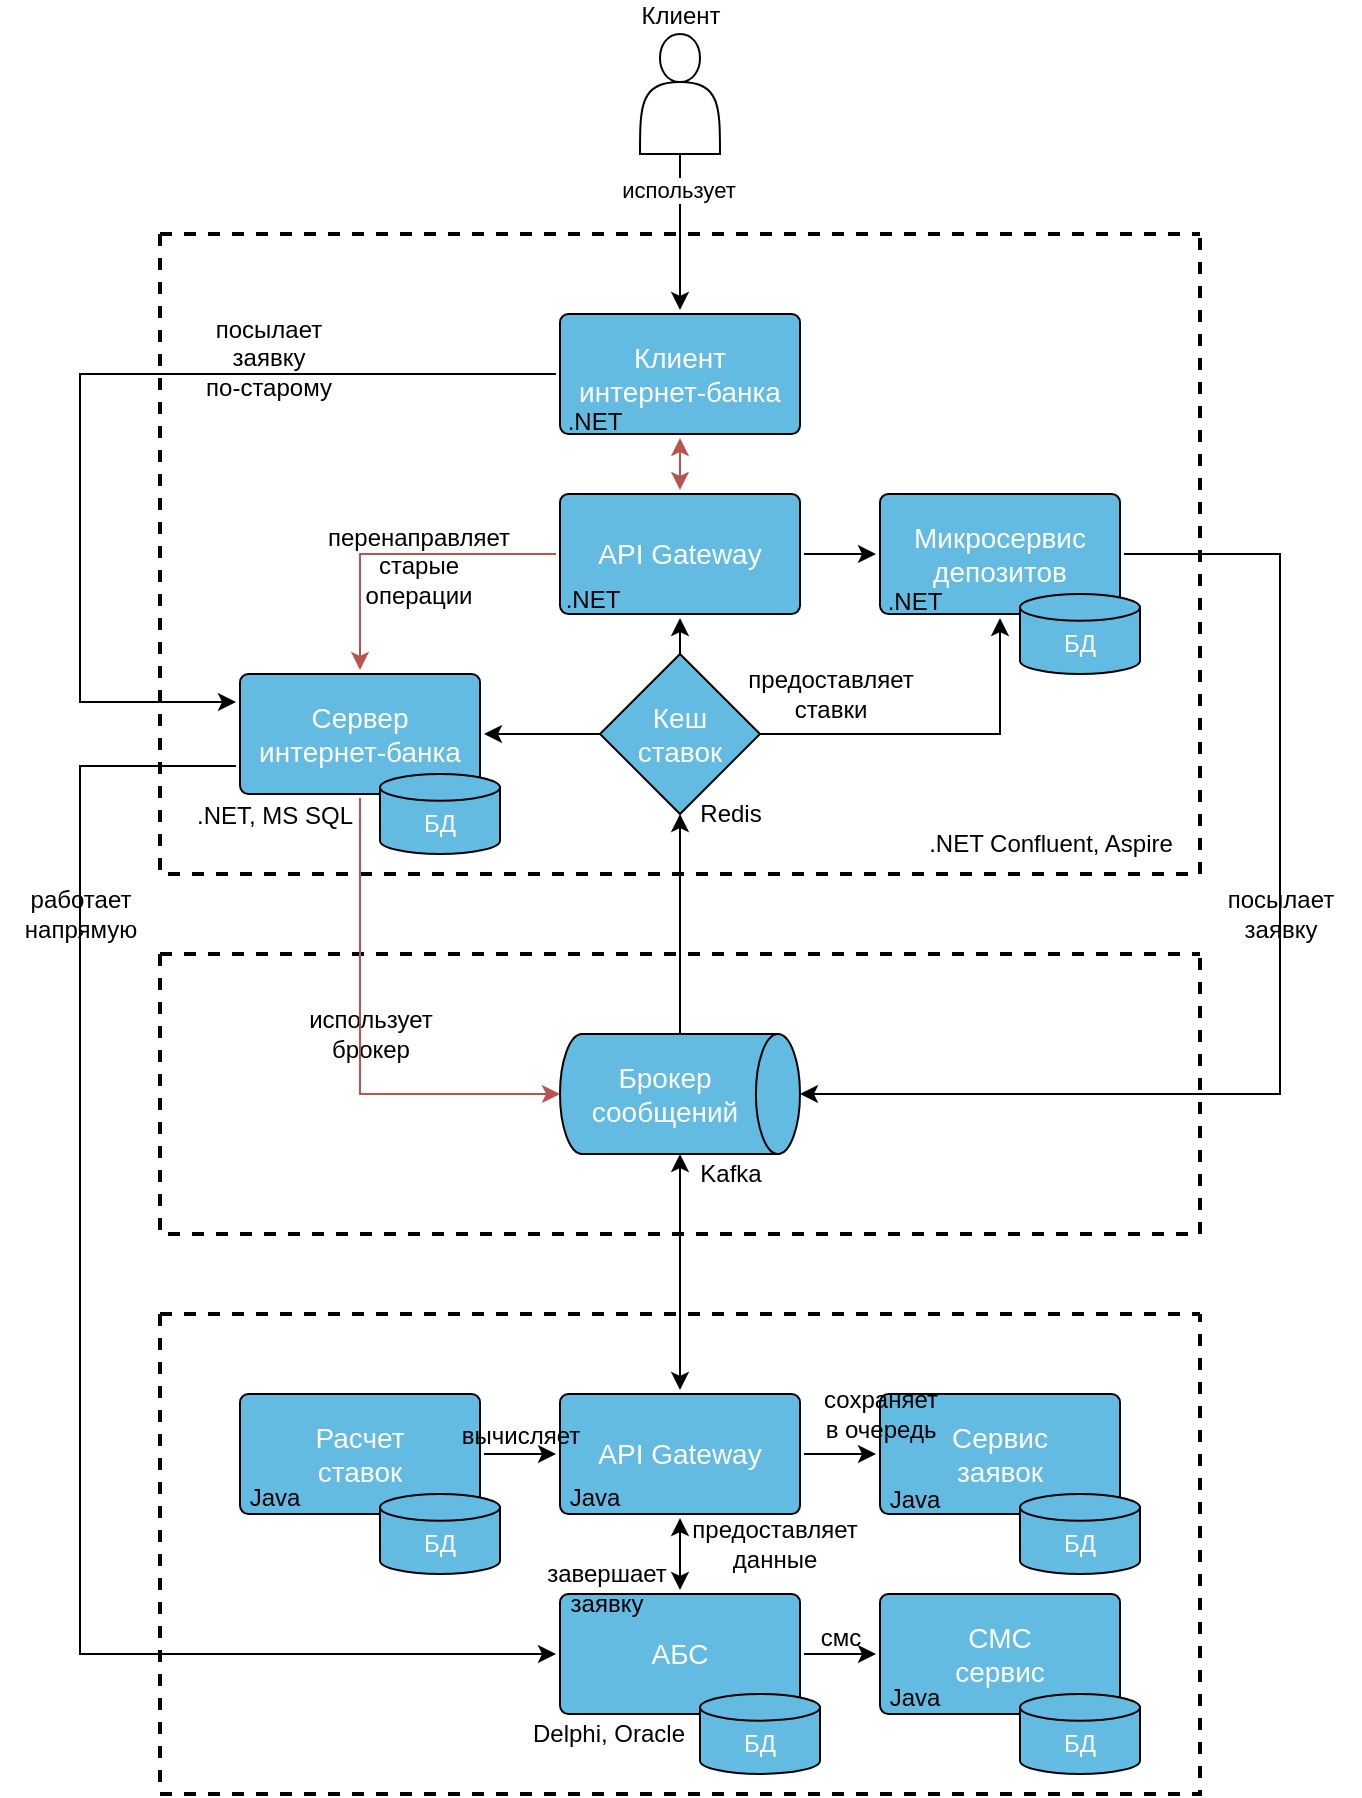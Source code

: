 <mxfile version="27.0.9">
  <diagram id="07fea595-8f29-1299-0266-81d95cde20df" name="Page-1">
    <mxGraphModel dx="1418" dy="-33" grid="1" gridSize="10" guides="1" tooltips="1" connect="1" arrows="1" fold="1" page="1" pageScale="1" pageWidth="1169" pageHeight="827" background="#ffffff" math="0" shadow="0">
      <root>
        <mxCell id="0" />
        <mxCell id="1" parent="0" />
        <mxCell id="rUCa5uuKyRTtIBlGUxok-1" value="" style="swimlane;startSize=0;container=1;collapsible=0;dashed=1;strokeWidth=2;" vertex="1" parent="1">
          <mxGeometry x="80" y="1120" width="520" height="320" as="geometry" />
        </mxCell>
        <mxCell id="rUCa5uuKyRTtIBlGUxok-4" value="&lt;div&gt;Сервер&lt;/div&gt;интернет-банка" style="rounded=1;whiteSpace=wrap;html=1;shadow=0;labelBackgroundColor=none;strokeColor=default;strokeWidth=1;fillColor=#64bbe2;fontFamily=Helvetica;fontSize=14;fontColor=#FFFFFF;align=center;spacing=5;arcSize=7;perimeterSpacing=2;" vertex="1" parent="rUCa5uuKyRTtIBlGUxok-1">
          <mxGeometry x="40" y="220" width="120" height="60" as="geometry" />
        </mxCell>
        <mxCell id="rUCa5uuKyRTtIBlGUxok-28" style="edgeStyle=orthogonalEdgeStyle;rounded=0;orthogonalLoop=1;jettySize=auto;html=1;exitX=1;exitY=0.5;exitDx=0;exitDy=0;entryX=0;entryY=0.5;entryDx=0;entryDy=0;" edge="1" parent="rUCa5uuKyRTtIBlGUxok-1" source="rUCa5uuKyRTtIBlGUxok-5" target="rUCa5uuKyRTtIBlGUxok-6">
          <mxGeometry relative="1" as="geometry" />
        </mxCell>
        <mxCell id="rUCa5uuKyRTtIBlGUxok-38" style="edgeStyle=orthogonalEdgeStyle;rounded=0;orthogonalLoop=1;jettySize=auto;html=1;exitX=0;exitY=0.5;exitDx=0;exitDy=0;entryX=0.5;entryY=0;entryDx=0;entryDy=0;fillColor=#f8cecc;strokeColor=#b85450;" edge="1" parent="rUCa5uuKyRTtIBlGUxok-1" source="rUCa5uuKyRTtIBlGUxok-5" target="rUCa5uuKyRTtIBlGUxok-4">
          <mxGeometry relative="1" as="geometry" />
        </mxCell>
        <mxCell id="rUCa5uuKyRTtIBlGUxok-5" value="API Gateway" style="rounded=1;whiteSpace=wrap;html=1;shadow=0;labelBackgroundColor=none;strokeColor=default;strokeWidth=1;fillColor=#64bbe2;fontFamily=Helvetica;fontSize=14;fontColor=#FFFFFF;align=center;spacing=5;arcSize=7;perimeterSpacing=2;" vertex="1" parent="rUCa5uuKyRTtIBlGUxok-1">
          <mxGeometry x="200" y="130" width="120" height="60" as="geometry" />
        </mxCell>
        <mxCell id="rUCa5uuKyRTtIBlGUxok-6" value="Микросервис&lt;br&gt;&lt;div&gt;депозитов&lt;/div&gt;" style="rounded=1;whiteSpace=wrap;html=1;shadow=0;labelBackgroundColor=none;strokeColor=default;strokeWidth=1;fillColor=#64bbe2;fontFamily=Helvetica;fontSize=14;fontColor=#FFFFFF;align=center;spacing=5;arcSize=7;perimeterSpacing=2;" vertex="1" parent="rUCa5uuKyRTtIBlGUxok-1">
          <mxGeometry x="360" y="130" width="120" height="60" as="geometry" />
        </mxCell>
        <mxCell id="rUCa5uuKyRTtIBlGUxok-26" style="edgeStyle=orthogonalEdgeStyle;rounded=0;orthogonalLoop=1;jettySize=auto;html=1;exitX=0.5;exitY=1;exitDx=0;exitDy=0;entryX=0.5;entryY=0;entryDx=0;entryDy=0;startArrow=classic;startFill=1;fillColor=#f8cecc;strokeColor=#b85450;" edge="1" parent="rUCa5uuKyRTtIBlGUxok-1" source="rUCa5uuKyRTtIBlGUxok-3" target="rUCa5uuKyRTtIBlGUxok-5">
          <mxGeometry relative="1" as="geometry" />
        </mxCell>
        <mxCell id="rUCa5uuKyRTtIBlGUxok-50" style="edgeStyle=orthogonalEdgeStyle;rounded=0;orthogonalLoop=1;jettySize=auto;html=1;exitX=0;exitY=0.5;exitDx=0;exitDy=0;entryX=0;entryY=0.25;entryDx=0;entryDy=0;" edge="1" parent="rUCa5uuKyRTtIBlGUxok-1" source="rUCa5uuKyRTtIBlGUxok-3" target="rUCa5uuKyRTtIBlGUxok-4">
          <mxGeometry relative="1" as="geometry">
            <Array as="points">
              <mxPoint x="-40" y="70" />
              <mxPoint x="-40" y="234" />
            </Array>
          </mxGeometry>
        </mxCell>
        <mxCell id="rUCa5uuKyRTtIBlGUxok-3" value="&lt;div&gt;Клиент&lt;/div&gt;интернет-банка" style="rounded=1;whiteSpace=wrap;html=1;shadow=0;labelBackgroundColor=none;strokeColor=default;strokeWidth=1;fillColor=#64bbe2;fontFamily=Helvetica;fontSize=14;fontColor=#FFFFFF;align=center;spacing=5;arcSize=7;perimeterSpacing=2;labelBorderColor=none;" vertex="1" parent="rUCa5uuKyRTtIBlGUxok-1">
          <mxGeometry x="200" y="40" width="120" height="60" as="geometry" />
        </mxCell>
        <mxCell id="rUCa5uuKyRTtIBlGUxok-37" style="edgeStyle=orthogonalEdgeStyle;rounded=0;orthogonalLoop=1;jettySize=auto;html=1;exitX=0;exitY=0.5;exitDx=0;exitDy=0;exitPerimeter=0;entryX=1;entryY=0.5;entryDx=0;entryDy=0;" edge="1" parent="rUCa5uuKyRTtIBlGUxok-1" source="rUCa5uuKyRTtIBlGUxok-23" target="rUCa5uuKyRTtIBlGUxok-4">
          <mxGeometry relative="1" as="geometry" />
        </mxCell>
        <mxCell id="rUCa5uuKyRTtIBlGUxok-46" style="edgeStyle=orthogonalEdgeStyle;rounded=0;orthogonalLoop=1;jettySize=auto;html=1;exitX=1;exitY=0.5;exitDx=0;exitDy=0;exitPerimeter=0;entryX=0.5;entryY=1;entryDx=0;entryDy=0;" edge="1" parent="rUCa5uuKyRTtIBlGUxok-1" source="rUCa5uuKyRTtIBlGUxok-23" target="rUCa5uuKyRTtIBlGUxok-6">
          <mxGeometry relative="1" as="geometry" />
        </mxCell>
        <mxCell id="rUCa5uuKyRTtIBlGUxok-47" style="edgeStyle=orthogonalEdgeStyle;rounded=0;orthogonalLoop=1;jettySize=auto;html=1;exitX=0.5;exitY=0;exitDx=0;exitDy=0;exitPerimeter=0;entryX=0.5;entryY=1;entryDx=0;entryDy=0;" edge="1" parent="rUCa5uuKyRTtIBlGUxok-1" source="rUCa5uuKyRTtIBlGUxok-23" target="rUCa5uuKyRTtIBlGUxok-5">
          <mxGeometry relative="1" as="geometry" />
        </mxCell>
        <mxCell id="rUCa5uuKyRTtIBlGUxok-23" value="&lt;div style=&quot;color: rgb(255, 255, 255); font-size: 14px;&quot;&gt;Кеш&lt;/div&gt;&lt;div style=&quot;color: rgb(255, 255, 255); font-size: 14px;&quot;&gt;ставок&lt;/div&gt;" style="strokeWidth=1;html=1;shape=mxgraph.flowchart.decision;whiteSpace=wrap;fillColor=light-dark(#64bbe2, #ededed);" vertex="1" parent="rUCa5uuKyRTtIBlGUxok-1">
          <mxGeometry x="220" y="210" width="80" height="80" as="geometry" />
        </mxCell>
        <mxCell id="rUCa5uuKyRTtIBlGUxok-51" value="&lt;font style=&quot;color: rgb(255, 255, 255);&quot;&gt;БД&lt;/font&gt;" style="strokeWidth=1;html=1;shape=mxgraph.flowchart.database;whiteSpace=wrap;fillColor=light-dark(#64bbe2, #ededed);spacingBottom=-10;" vertex="1" parent="rUCa5uuKyRTtIBlGUxok-1">
          <mxGeometry x="430" y="180" width="60" height="40" as="geometry" />
        </mxCell>
        <mxCell id="rUCa5uuKyRTtIBlGUxok-53" value="&lt;font style=&quot;color: rgb(255, 255, 255);&quot;&gt;БД&lt;/font&gt;" style="strokeWidth=1;html=1;shape=mxgraph.flowchart.database;whiteSpace=wrap;fillColor=light-dark(#64bbe2, #ededed);spacingBottom=-10;" vertex="1" parent="rUCa5uuKyRTtIBlGUxok-1">
          <mxGeometry x="110" y="270" width="60" height="40" as="geometry" />
        </mxCell>
        <mxCell id="rUCa5uuKyRTtIBlGUxok-69" value="Redis" style="text;html=1;align=center;verticalAlign=middle;resizable=0;points=[];autosize=1;strokeColor=none;fillColor=none;" vertex="1" parent="rUCa5uuKyRTtIBlGUxok-1">
          <mxGeometry x="260" y="275" width="50" height="30" as="geometry" />
        </mxCell>
        <mxCell id="rUCa5uuKyRTtIBlGUxok-71" value=".NET Confluent, Aspire" style="text;html=1;align=center;verticalAlign=middle;resizable=0;points=[];autosize=1;strokeColor=none;fillColor=none;" vertex="1" parent="rUCa5uuKyRTtIBlGUxok-1">
          <mxGeometry x="370" y="290" width="150" height="30" as="geometry" />
        </mxCell>
        <mxCell id="rUCa5uuKyRTtIBlGUxok-75" value="предоставляет&lt;div&gt;ставки&lt;/div&gt;" style="text;html=1;align=center;verticalAlign=middle;resizable=0;points=[];autosize=1;strokeColor=none;fillColor=none;" vertex="1" parent="rUCa5uuKyRTtIBlGUxok-1">
          <mxGeometry x="280" y="210" width="110" height="40" as="geometry" />
        </mxCell>
        <mxCell id="rUCa5uuKyRTtIBlGUxok-81" value="посылает&lt;div&gt;заявку&lt;/div&gt;&lt;div&gt;по-старому&lt;/div&gt;" style="text;html=1;align=center;verticalAlign=middle;resizable=0;points=[];autosize=1;strokeColor=none;fillColor=none;" vertex="1" parent="rUCa5uuKyRTtIBlGUxok-1">
          <mxGeometry x="9" y="32" width="90" height="60" as="geometry" />
        </mxCell>
        <mxCell id="rUCa5uuKyRTtIBlGUxok-25" style="edgeStyle=orthogonalEdgeStyle;rounded=0;orthogonalLoop=1;jettySize=auto;html=1;exitX=0.5;exitY=1;exitDx=0;exitDy=0;entryX=0.5;entryY=0;entryDx=0;entryDy=0;" edge="1" parent="1" source="rUCa5uuKyRTtIBlGUxok-2" target="rUCa5uuKyRTtIBlGUxok-3">
          <mxGeometry relative="1" as="geometry" />
        </mxCell>
        <mxCell id="rUCa5uuKyRTtIBlGUxok-73" value="использует" style="edgeLabel;html=1;align=center;verticalAlign=middle;resizable=0;points=[];" vertex="1" connectable="0" parent="rUCa5uuKyRTtIBlGUxok-25">
          <mxGeometry x="-0.538" y="-1" relative="1" as="geometry">
            <mxPoint as="offset" />
          </mxGeometry>
        </mxCell>
        <mxCell id="rUCa5uuKyRTtIBlGUxok-2" value="Клиент" style="shape=actor;html=1;labelPosition=center;verticalLabelPosition=top;align=center;verticalAlign=bottom;" vertex="1" parent="1">
          <mxGeometry x="320" y="1020" width="40" height="60" as="geometry" />
        </mxCell>
        <mxCell id="rUCa5uuKyRTtIBlGUxok-7" value="" style="swimlane;startSize=0;container=1;collapsible=0;dashed=1;strokeWidth=2;" vertex="1" parent="1">
          <mxGeometry x="80" y="1660" width="520" height="240" as="geometry" />
        </mxCell>
        <mxCell id="rUCa5uuKyRTtIBlGUxok-49" style="edgeStyle=orthogonalEdgeStyle;rounded=0;orthogonalLoop=1;jettySize=auto;html=1;exitX=1;exitY=0.5;exitDx=0;exitDy=0;entryX=0;entryY=0.5;entryDx=0;entryDy=0;" edge="1" parent="rUCa5uuKyRTtIBlGUxok-7" source="rUCa5uuKyRTtIBlGUxok-8" target="rUCa5uuKyRTtIBlGUxok-9">
          <mxGeometry relative="1" as="geometry" />
        </mxCell>
        <mxCell id="rUCa5uuKyRTtIBlGUxok-8" value="&lt;div&gt;Расчет&lt;/div&gt;&lt;div&gt;ставок&lt;/div&gt;" style="rounded=1;whiteSpace=wrap;html=1;shadow=0;labelBackgroundColor=none;strokeColor=default;strokeWidth=1;fillColor=#64bbe2;fontFamily=Helvetica;fontSize=14;fontColor=#FFFFFF;align=center;spacing=5;arcSize=7;perimeterSpacing=2;" vertex="1" parent="rUCa5uuKyRTtIBlGUxok-7">
          <mxGeometry x="40" y="40" width="120" height="60" as="geometry" />
        </mxCell>
        <mxCell id="rUCa5uuKyRTtIBlGUxok-33" style="edgeStyle=orthogonalEdgeStyle;rounded=0;orthogonalLoop=1;jettySize=auto;html=1;exitX=0.5;exitY=1;exitDx=0;exitDy=0;entryX=0.5;entryY=0;entryDx=0;entryDy=0;startArrow=classic;startFill=1;" edge="1" parent="rUCa5uuKyRTtIBlGUxok-7" source="rUCa5uuKyRTtIBlGUxok-9" target="rUCa5uuKyRTtIBlGUxok-11">
          <mxGeometry relative="1" as="geometry" />
        </mxCell>
        <mxCell id="rUCa5uuKyRTtIBlGUxok-48" style="edgeStyle=orthogonalEdgeStyle;rounded=0;orthogonalLoop=1;jettySize=auto;html=1;exitX=1;exitY=0.5;exitDx=0;exitDy=0;entryX=0;entryY=0.5;entryDx=0;entryDy=0;" edge="1" parent="rUCa5uuKyRTtIBlGUxok-7" source="rUCa5uuKyRTtIBlGUxok-9" target="rUCa5uuKyRTtIBlGUxok-41">
          <mxGeometry relative="1" as="geometry" />
        </mxCell>
        <mxCell id="rUCa5uuKyRTtIBlGUxok-9" value="API Gateway" style="rounded=1;whiteSpace=wrap;html=1;shadow=0;labelBackgroundColor=none;strokeColor=default;strokeWidth=1;fillColor=#64bbe2;fontFamily=Helvetica;fontSize=14;fontColor=#FFFFFF;align=center;spacing=5;arcSize=7;perimeterSpacing=2;" vertex="1" parent="rUCa5uuKyRTtIBlGUxok-7">
          <mxGeometry x="200" y="40" width="120" height="60" as="geometry" />
        </mxCell>
        <mxCell id="rUCa5uuKyRTtIBlGUxok-34" style="edgeStyle=orthogonalEdgeStyle;rounded=0;orthogonalLoop=1;jettySize=auto;html=1;exitX=1;exitY=0.5;exitDx=0;exitDy=0;entryX=0;entryY=0.5;entryDx=0;entryDy=0;" edge="1" parent="rUCa5uuKyRTtIBlGUxok-7" source="rUCa5uuKyRTtIBlGUxok-11" target="rUCa5uuKyRTtIBlGUxok-22">
          <mxGeometry relative="1" as="geometry" />
        </mxCell>
        <mxCell id="rUCa5uuKyRTtIBlGUxok-11" value="&lt;div&gt;АБС&lt;/div&gt;" style="rounded=1;whiteSpace=wrap;html=1;shadow=0;labelBackgroundColor=none;strokeColor=default;strokeWidth=1;fillColor=#64bbe2;fontFamily=Helvetica;fontSize=14;fontColor=#FFFFFF;align=center;spacing=5;arcSize=7;perimeterSpacing=2;" vertex="1" parent="rUCa5uuKyRTtIBlGUxok-7">
          <mxGeometry x="200" y="140" width="120" height="60" as="geometry" />
        </mxCell>
        <mxCell id="rUCa5uuKyRTtIBlGUxok-22" value="СМС&lt;div&gt;сервис&lt;/div&gt;" style="rounded=1;whiteSpace=wrap;html=1;shadow=0;labelBackgroundColor=none;strokeColor=default;strokeWidth=1;fillColor=#64bbe2;fontFamily=Helvetica;fontSize=14;fontColor=#FFFFFF;align=center;spacing=5;arcSize=7;perimeterSpacing=2;" vertex="1" parent="rUCa5uuKyRTtIBlGUxok-7">
          <mxGeometry x="360" y="140" width="120" height="60" as="geometry" />
        </mxCell>
        <mxCell id="rUCa5uuKyRTtIBlGUxok-41" value="Сервис&lt;div&gt;заявок&lt;/div&gt;" style="rounded=1;whiteSpace=wrap;html=1;shadow=0;labelBackgroundColor=none;strokeColor=default;strokeWidth=1;fillColor=#64bbe2;fontFamily=Helvetica;fontSize=14;fontColor=#FFFFFF;align=center;spacing=5;arcSize=7;perimeterSpacing=2;" vertex="1" parent="rUCa5uuKyRTtIBlGUxok-7">
          <mxGeometry x="360" y="40" width="120" height="60" as="geometry" />
        </mxCell>
        <mxCell id="rUCa5uuKyRTtIBlGUxok-54" value="&lt;font style=&quot;color: rgb(255, 255, 255);&quot;&gt;БД&lt;/font&gt;" style="strokeWidth=1;html=1;shape=mxgraph.flowchart.database;whiteSpace=wrap;fillColor=light-dark(#64bbe2, #ededed);spacingBottom=-10;" vertex="1" parent="rUCa5uuKyRTtIBlGUxok-7">
          <mxGeometry x="430" y="90" width="60" height="40" as="geometry" />
        </mxCell>
        <mxCell id="rUCa5uuKyRTtIBlGUxok-55" value="&lt;font style=&quot;color: rgb(255, 255, 255);&quot;&gt;БД&lt;/font&gt;" style="strokeWidth=1;html=1;shape=mxgraph.flowchart.database;whiteSpace=wrap;fillColor=light-dark(#64bbe2, #ededed);spacingBottom=-10;" vertex="1" parent="rUCa5uuKyRTtIBlGUxok-7">
          <mxGeometry x="430" y="190" width="60" height="40" as="geometry" />
        </mxCell>
        <mxCell id="rUCa5uuKyRTtIBlGUxok-56" value="&lt;font style=&quot;color: rgb(255, 255, 255);&quot;&gt;БД&lt;/font&gt;" style="strokeWidth=1;html=1;shape=mxgraph.flowchart.database;whiteSpace=wrap;fillColor=light-dark(#64bbe2, #ededed);spacingBottom=-10;" vertex="1" parent="rUCa5uuKyRTtIBlGUxok-7">
          <mxGeometry x="270" y="190" width="60" height="40" as="geometry" />
        </mxCell>
        <mxCell id="rUCa5uuKyRTtIBlGUxok-57" value="&lt;font style=&quot;color: rgb(255, 255, 255);&quot;&gt;БД&lt;/font&gt;" style="strokeWidth=1;html=1;shape=mxgraph.flowchart.database;whiteSpace=wrap;fillColor=light-dark(#64bbe2, #ededed);spacingBottom=-10;" vertex="1" parent="rUCa5uuKyRTtIBlGUxok-7">
          <mxGeometry x="110" y="90" width="60" height="40" as="geometry" />
        </mxCell>
        <mxCell id="rUCa5uuKyRTtIBlGUxok-58" value="Delphi, Oracle" style="text;html=1;align=center;verticalAlign=middle;resizable=0;points=[];autosize=1;strokeColor=none;fillColor=none;" vertex="1" parent="rUCa5uuKyRTtIBlGUxok-7">
          <mxGeometry x="174" y="195" width="100" height="30" as="geometry" />
        </mxCell>
        <mxCell id="rUCa5uuKyRTtIBlGUxok-77" value="сохраняет&lt;div&gt;в очередь&lt;/div&gt;" style="text;html=1;align=center;verticalAlign=middle;resizable=0;points=[];autosize=1;strokeColor=none;fillColor=none;" vertex="1" parent="rUCa5uuKyRTtIBlGUxok-7">
          <mxGeometry x="320" y="30" width="80" height="40" as="geometry" />
        </mxCell>
        <mxCell id="rUCa5uuKyRTtIBlGUxok-12" value="" style="swimlane;startSize=0;container=1;collapsible=0;dashed=1;strokeWidth=2;" vertex="1" parent="1">
          <mxGeometry x="80" y="1480" width="520" height="140" as="geometry" />
        </mxCell>
        <mxCell id="rUCa5uuKyRTtIBlGUxok-21" value="&lt;span style=&quot;color: rgb(255, 255, 255); font-size: 14px;&quot;&gt;Брокер&lt;/span&gt;&lt;div style=&quot;color: rgb(255, 255, 255); font-size: 14px;&quot;&gt;сообщений&lt;/div&gt;" style="strokeWidth=1;html=1;shape=mxgraph.flowchart.direct_data;whiteSpace=wrap;fillColor=light-dark(#64bbe2, #ededed);spacingRight=15;" vertex="1" parent="rUCa5uuKyRTtIBlGUxok-12">
          <mxGeometry x="200" y="40" width="120" height="60" as="geometry" />
        </mxCell>
        <mxCell id="rUCa5uuKyRTtIBlGUxok-70" value="Kafka" style="text;html=1;align=center;verticalAlign=middle;resizable=0;points=[];autosize=1;strokeColor=none;fillColor=none;" vertex="1" parent="rUCa5uuKyRTtIBlGUxok-12">
          <mxGeometry x="260" y="95" width="50" height="30" as="geometry" />
        </mxCell>
        <mxCell id="rUCa5uuKyRTtIBlGUxok-80" value="использует&lt;div&gt;брокер&lt;/div&gt;" style="text;html=1;align=center;verticalAlign=middle;resizable=0;points=[];autosize=1;strokeColor=none;fillColor=none;" vertex="1" parent="rUCa5uuKyRTtIBlGUxok-12">
          <mxGeometry x="60" y="20" width="90" height="40" as="geometry" />
        </mxCell>
        <mxCell id="rUCa5uuKyRTtIBlGUxok-35" style="edgeStyle=orthogonalEdgeStyle;rounded=0;orthogonalLoop=1;jettySize=auto;html=1;exitX=0.5;exitY=1;exitDx=0;exitDy=0;exitPerimeter=0;entryX=0.5;entryY=0;entryDx=0;entryDy=0;startArrow=classic;startFill=1;" edge="1" parent="1" source="rUCa5uuKyRTtIBlGUxok-21" target="rUCa5uuKyRTtIBlGUxok-9">
          <mxGeometry relative="1" as="geometry" />
        </mxCell>
        <mxCell id="rUCa5uuKyRTtIBlGUxok-39" style="edgeStyle=orthogonalEdgeStyle;rounded=0;orthogonalLoop=1;jettySize=auto;html=1;exitX=0.5;exitY=1;exitDx=0;exitDy=0;entryX=0;entryY=0.5;entryDx=0;entryDy=0;entryPerimeter=0;fillColor=#f8cecc;strokeColor=#b85450;" edge="1" parent="1" source="rUCa5uuKyRTtIBlGUxok-4" target="rUCa5uuKyRTtIBlGUxok-21">
          <mxGeometry relative="1" as="geometry">
            <Array as="points">
              <mxPoint x="180" y="1550" />
            </Array>
          </mxGeometry>
        </mxCell>
        <mxCell id="rUCa5uuKyRTtIBlGUxok-40" style="edgeStyle=orthogonalEdgeStyle;rounded=0;orthogonalLoop=1;jettySize=auto;html=1;exitX=0.5;exitY=0;exitDx=0;exitDy=0;exitPerimeter=0;entryX=0.5;entryY=1;entryDx=0;entryDy=0;entryPerimeter=0;" edge="1" parent="1" source="rUCa5uuKyRTtIBlGUxok-21" target="rUCa5uuKyRTtIBlGUxok-23">
          <mxGeometry relative="1" as="geometry" />
        </mxCell>
        <mxCell id="rUCa5uuKyRTtIBlGUxok-43" style="edgeStyle=orthogonalEdgeStyle;rounded=0;orthogonalLoop=1;jettySize=auto;html=1;exitX=1;exitY=0.5;exitDx=0;exitDy=0;entryX=1;entryY=0.5;entryDx=0;entryDy=0;entryPerimeter=0;" edge="1" parent="1" source="rUCa5uuKyRTtIBlGUxok-6" target="rUCa5uuKyRTtIBlGUxok-21">
          <mxGeometry relative="1" as="geometry">
            <Array as="points">
              <mxPoint x="640" y="1280" />
              <mxPoint x="640" y="1550" />
            </Array>
          </mxGeometry>
        </mxCell>
        <mxCell id="rUCa5uuKyRTtIBlGUxok-44" style="edgeStyle=orthogonalEdgeStyle;rounded=0;orthogonalLoop=1;jettySize=auto;html=1;exitX=0;exitY=0.75;exitDx=0;exitDy=0;entryX=0;entryY=0.5;entryDx=0;entryDy=0;" edge="1" parent="1" source="rUCa5uuKyRTtIBlGUxok-4" target="rUCa5uuKyRTtIBlGUxok-11">
          <mxGeometry relative="1" as="geometry">
            <Array as="points">
              <mxPoint x="40" y="1386" />
              <mxPoint x="40" y="1830" />
            </Array>
          </mxGeometry>
        </mxCell>
        <mxCell id="rUCa5uuKyRTtIBlGUxok-59" value="Java" style="text;html=1;align=center;verticalAlign=middle;resizable=0;points=[];autosize=1;strokeColor=none;fillColor=none;" vertex="1" parent="1">
          <mxGeometry x="432" y="1738" width="50" height="30" as="geometry" />
        </mxCell>
        <mxCell id="rUCa5uuKyRTtIBlGUxok-60" value="Java" style="text;html=1;align=center;verticalAlign=middle;resizable=0;points=[];autosize=1;strokeColor=none;fillColor=none;" vertex="1" parent="1">
          <mxGeometry x="272" y="1737" width="50" height="30" as="geometry" />
        </mxCell>
        <mxCell id="rUCa5uuKyRTtIBlGUxok-61" value=".NET" style="text;html=1;align=center;verticalAlign=middle;resizable=0;points=[];autosize=1;strokeColor=none;fillColor=none;" vertex="1" parent="1">
          <mxGeometry x="271" y="1288" width="50" height="30" as="geometry" />
        </mxCell>
        <mxCell id="rUCa5uuKyRTtIBlGUxok-62" value="Java" style="text;html=1;align=center;verticalAlign=middle;resizable=0;points=[];autosize=1;strokeColor=none;fillColor=none;" vertex="1" parent="1">
          <mxGeometry x="112" y="1737" width="50" height="30" as="geometry" />
        </mxCell>
        <mxCell id="rUCa5uuKyRTtIBlGUxok-63" value="Java" style="text;html=1;align=center;verticalAlign=middle;resizable=0;points=[];autosize=1;strokeColor=none;fillColor=none;" vertex="1" parent="1">
          <mxGeometry x="432" y="1837" width="50" height="30" as="geometry" />
        </mxCell>
        <mxCell id="rUCa5uuKyRTtIBlGUxok-64" value=".NET, MS SQL" style="text;html=1;align=center;verticalAlign=middle;resizable=0;points=[];autosize=1;strokeColor=none;fillColor=none;" vertex="1" parent="1">
          <mxGeometry x="87" y="1396" width="100" height="30" as="geometry" />
        </mxCell>
        <mxCell id="rUCa5uuKyRTtIBlGUxok-66" value=".NET" style="text;html=1;align=center;verticalAlign=middle;resizable=0;points=[];autosize=1;strokeColor=none;fillColor=none;" vertex="1" parent="1">
          <mxGeometry x="272" y="1199" width="50" height="30" as="geometry" />
        </mxCell>
        <mxCell id="rUCa5uuKyRTtIBlGUxok-67" value=".NET" style="text;html=1;align=center;verticalAlign=middle;resizable=0;points=[];autosize=1;strokeColor=none;fillColor=none;" vertex="1" parent="1">
          <mxGeometry x="432" y="1289" width="50" height="30" as="geometry" />
        </mxCell>
        <mxCell id="rUCa5uuKyRTtIBlGUxok-74" value="посылает&lt;div&gt;заявку&lt;/div&gt;" style="text;html=1;align=center;verticalAlign=middle;resizable=0;points=[];autosize=1;strokeColor=none;fillColor=none;" vertex="1" parent="1">
          <mxGeometry x="600" y="1440" width="80" height="40" as="geometry" />
        </mxCell>
        <mxCell id="rUCa5uuKyRTtIBlGUxok-76" value="вычисляет" style="text;html=1;align=center;verticalAlign=middle;resizable=0;points=[];autosize=1;strokeColor=none;fillColor=none;" vertex="1" parent="1">
          <mxGeometry x="220" y="1706" width="80" height="30" as="geometry" />
        </mxCell>
        <mxCell id="rUCa5uuKyRTtIBlGUxok-78" value="смс" style="text;html=1;align=center;verticalAlign=middle;resizable=0;points=[];autosize=1;strokeColor=none;fillColor=none;" vertex="1" parent="1">
          <mxGeometry x="400" y="1807" width="40" height="30" as="geometry" />
        </mxCell>
        <mxCell id="rUCa5uuKyRTtIBlGUxok-79" value="работает&lt;div&gt;напрямую&lt;/div&gt;" style="text;html=1;align=center;verticalAlign=middle;resizable=0;points=[];autosize=1;strokeColor=none;fillColor=none;" vertex="1" parent="1">
          <mxGeometry y="1440" width="80" height="40" as="geometry" />
        </mxCell>
        <mxCell id="rUCa5uuKyRTtIBlGUxok-82" value="перенаправляет&lt;div&gt;старые&lt;/div&gt;&lt;div&gt;операции&lt;/div&gt;" style="text;html=1;align=center;verticalAlign=middle;resizable=0;points=[];autosize=1;strokeColor=none;fillColor=none;" vertex="1" parent="1">
          <mxGeometry x="154" y="1256" width="110" height="60" as="geometry" />
        </mxCell>
        <mxCell id="rUCa5uuKyRTtIBlGUxok-84" value="завершает&lt;div&gt;заявку&lt;/div&gt;" style="text;html=1;align=center;verticalAlign=middle;resizable=0;points=[];autosize=1;strokeColor=none;fillColor=none;" vertex="1" parent="1">
          <mxGeometry x="263" y="1777" width="80" height="40" as="geometry" />
        </mxCell>
        <mxCell id="rUCa5uuKyRTtIBlGUxok-85" value="предоставляет&lt;div&gt;данные&lt;/div&gt;" style="text;html=1;align=center;verticalAlign=middle;resizable=0;points=[];autosize=1;strokeColor=none;fillColor=none;" vertex="1" parent="1">
          <mxGeometry x="332" y="1755" width="110" height="40" as="geometry" />
        </mxCell>
      </root>
    </mxGraphModel>
  </diagram>
</mxfile>
